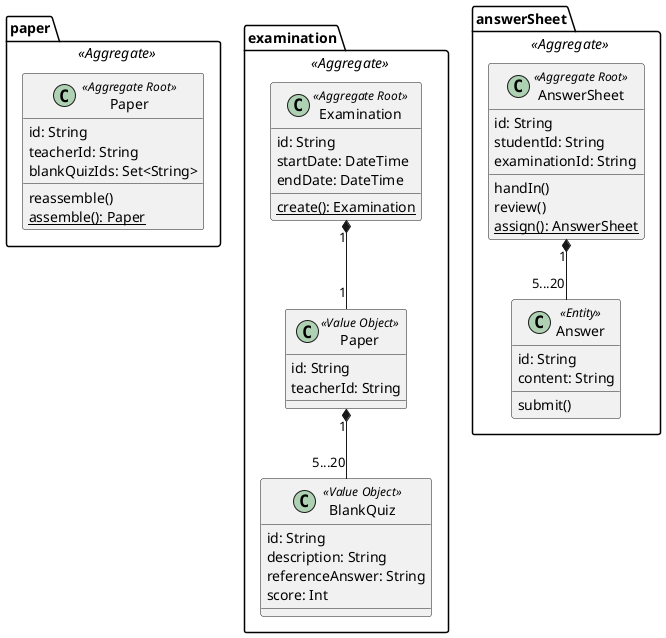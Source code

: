 @startuml

package paper <<Aggregate>> {
    class Paper <<Aggregate Root>> {
        id: String
        teacherId: String
        blankQuizIds: Set<String>
        reassemble()
        {static} assemble(): Paper
    }
}

package examination <<Aggregate>>  {

    class Examination <<Aggregate Root>> {
        id: String
        startDate: DateTime
        endDate: DateTime
        {static} create(): Examination
    }

    class "Paper" as p <<Value Object>>{
        id: String
        teacherId: String
    }

    class "BlankQuiz" as b <<Value Object>> {
        id: String
        description: String
        referenceAnswer: String
        score: Int
    }

    Examination "1" *-- "1" p
    p "1" *-- "5...20" b
}

package answerSheet <<Aggregate>> {
    class AnswerSheet <<Aggregate Root>> {
        id: String
        studentId: String
        examinationId: String
        handIn()
        review()
        {static} assign(): AnswerSheet
    }

    class "Answer" <<Entity>> {
        id: String
        content: String
        submit()
    }
    AnswerSheet "1" *-- "5...20" Answer
}

@enduml
